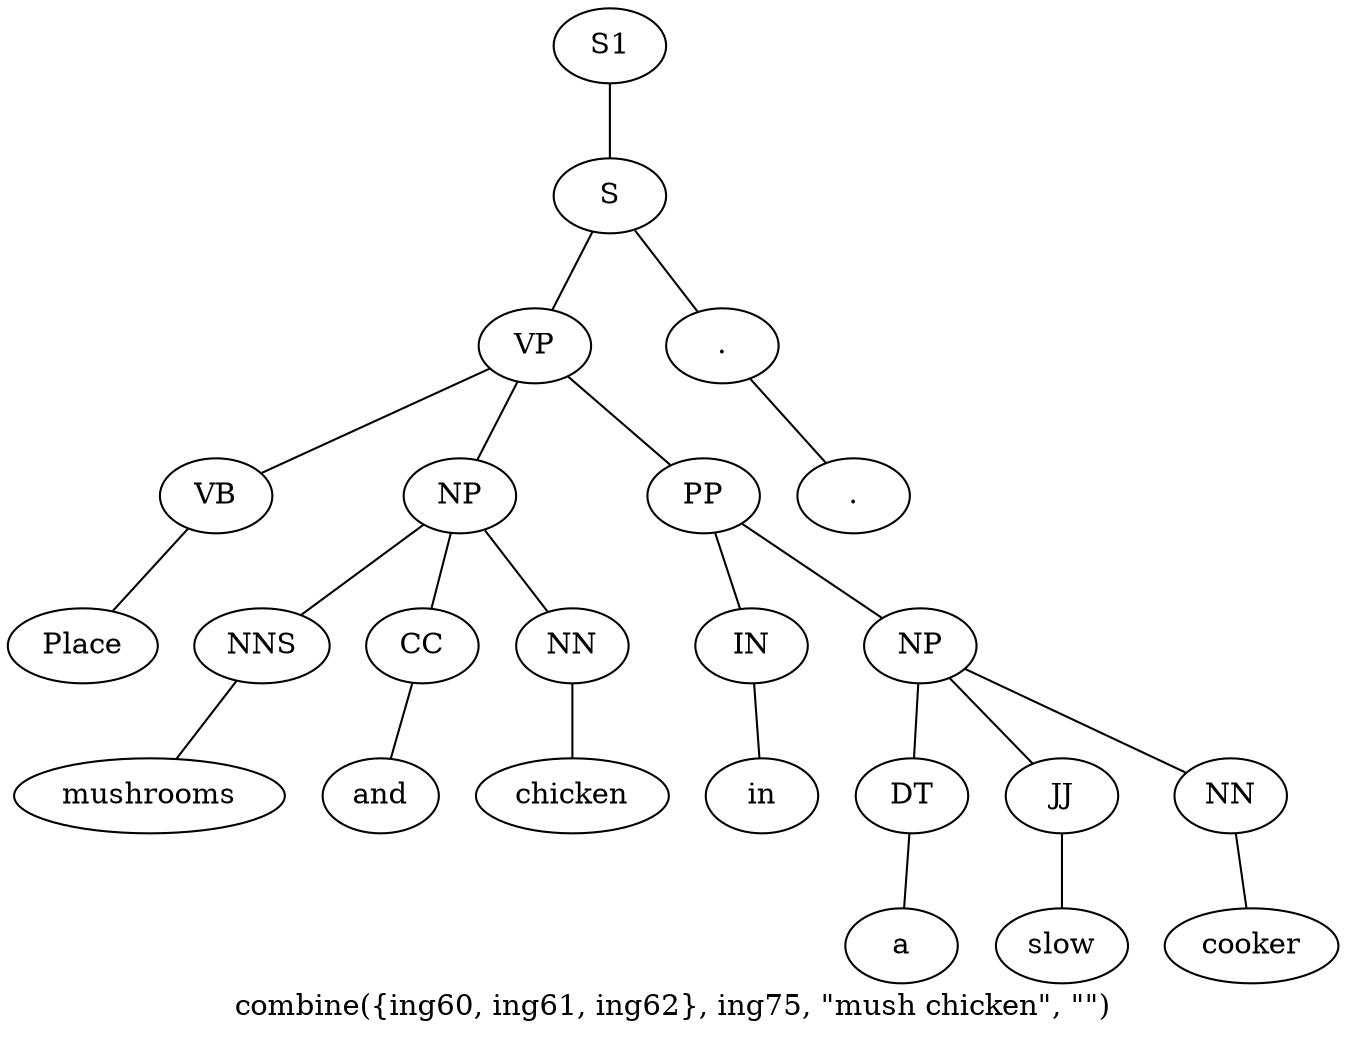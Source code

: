 graph SyntaxGraph {
	label = "combine({ing60, ing61, ing62}, ing75, \"mush chicken\", \"\")";
	Node0 [label="S1"];
	Node1 [label="S"];
	Node2 [label="VP"];
	Node3 [label="VB"];
	Node4 [label="Place"];
	Node5 [label="NP"];
	Node6 [label="NNS"];
	Node7 [label="mushrooms"];
	Node8 [label="CC"];
	Node9 [label="and"];
	Node10 [label="NN"];
	Node11 [label="chicken"];
	Node12 [label="PP"];
	Node13 [label="IN"];
	Node14 [label="in"];
	Node15 [label="NP"];
	Node16 [label="DT"];
	Node17 [label="a"];
	Node18 [label="JJ"];
	Node19 [label="slow"];
	Node20 [label="NN"];
	Node21 [label="cooker"];
	Node22 [label="."];
	Node23 [label="."];

	Node0 -- Node1;
	Node1 -- Node2;
	Node1 -- Node22;
	Node2 -- Node3;
	Node2 -- Node5;
	Node2 -- Node12;
	Node3 -- Node4;
	Node5 -- Node6;
	Node5 -- Node8;
	Node5 -- Node10;
	Node6 -- Node7;
	Node8 -- Node9;
	Node10 -- Node11;
	Node12 -- Node13;
	Node12 -- Node15;
	Node13 -- Node14;
	Node15 -- Node16;
	Node15 -- Node18;
	Node15 -- Node20;
	Node16 -- Node17;
	Node18 -- Node19;
	Node20 -- Node21;
	Node22 -- Node23;
}